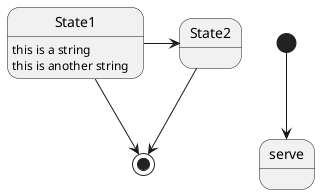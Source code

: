 @startuml

[*] --> serve
State1 --> [*]
State1 : this is a string
State1 : this is another string

State1 -> State2
State2 --> [*]

@enduml